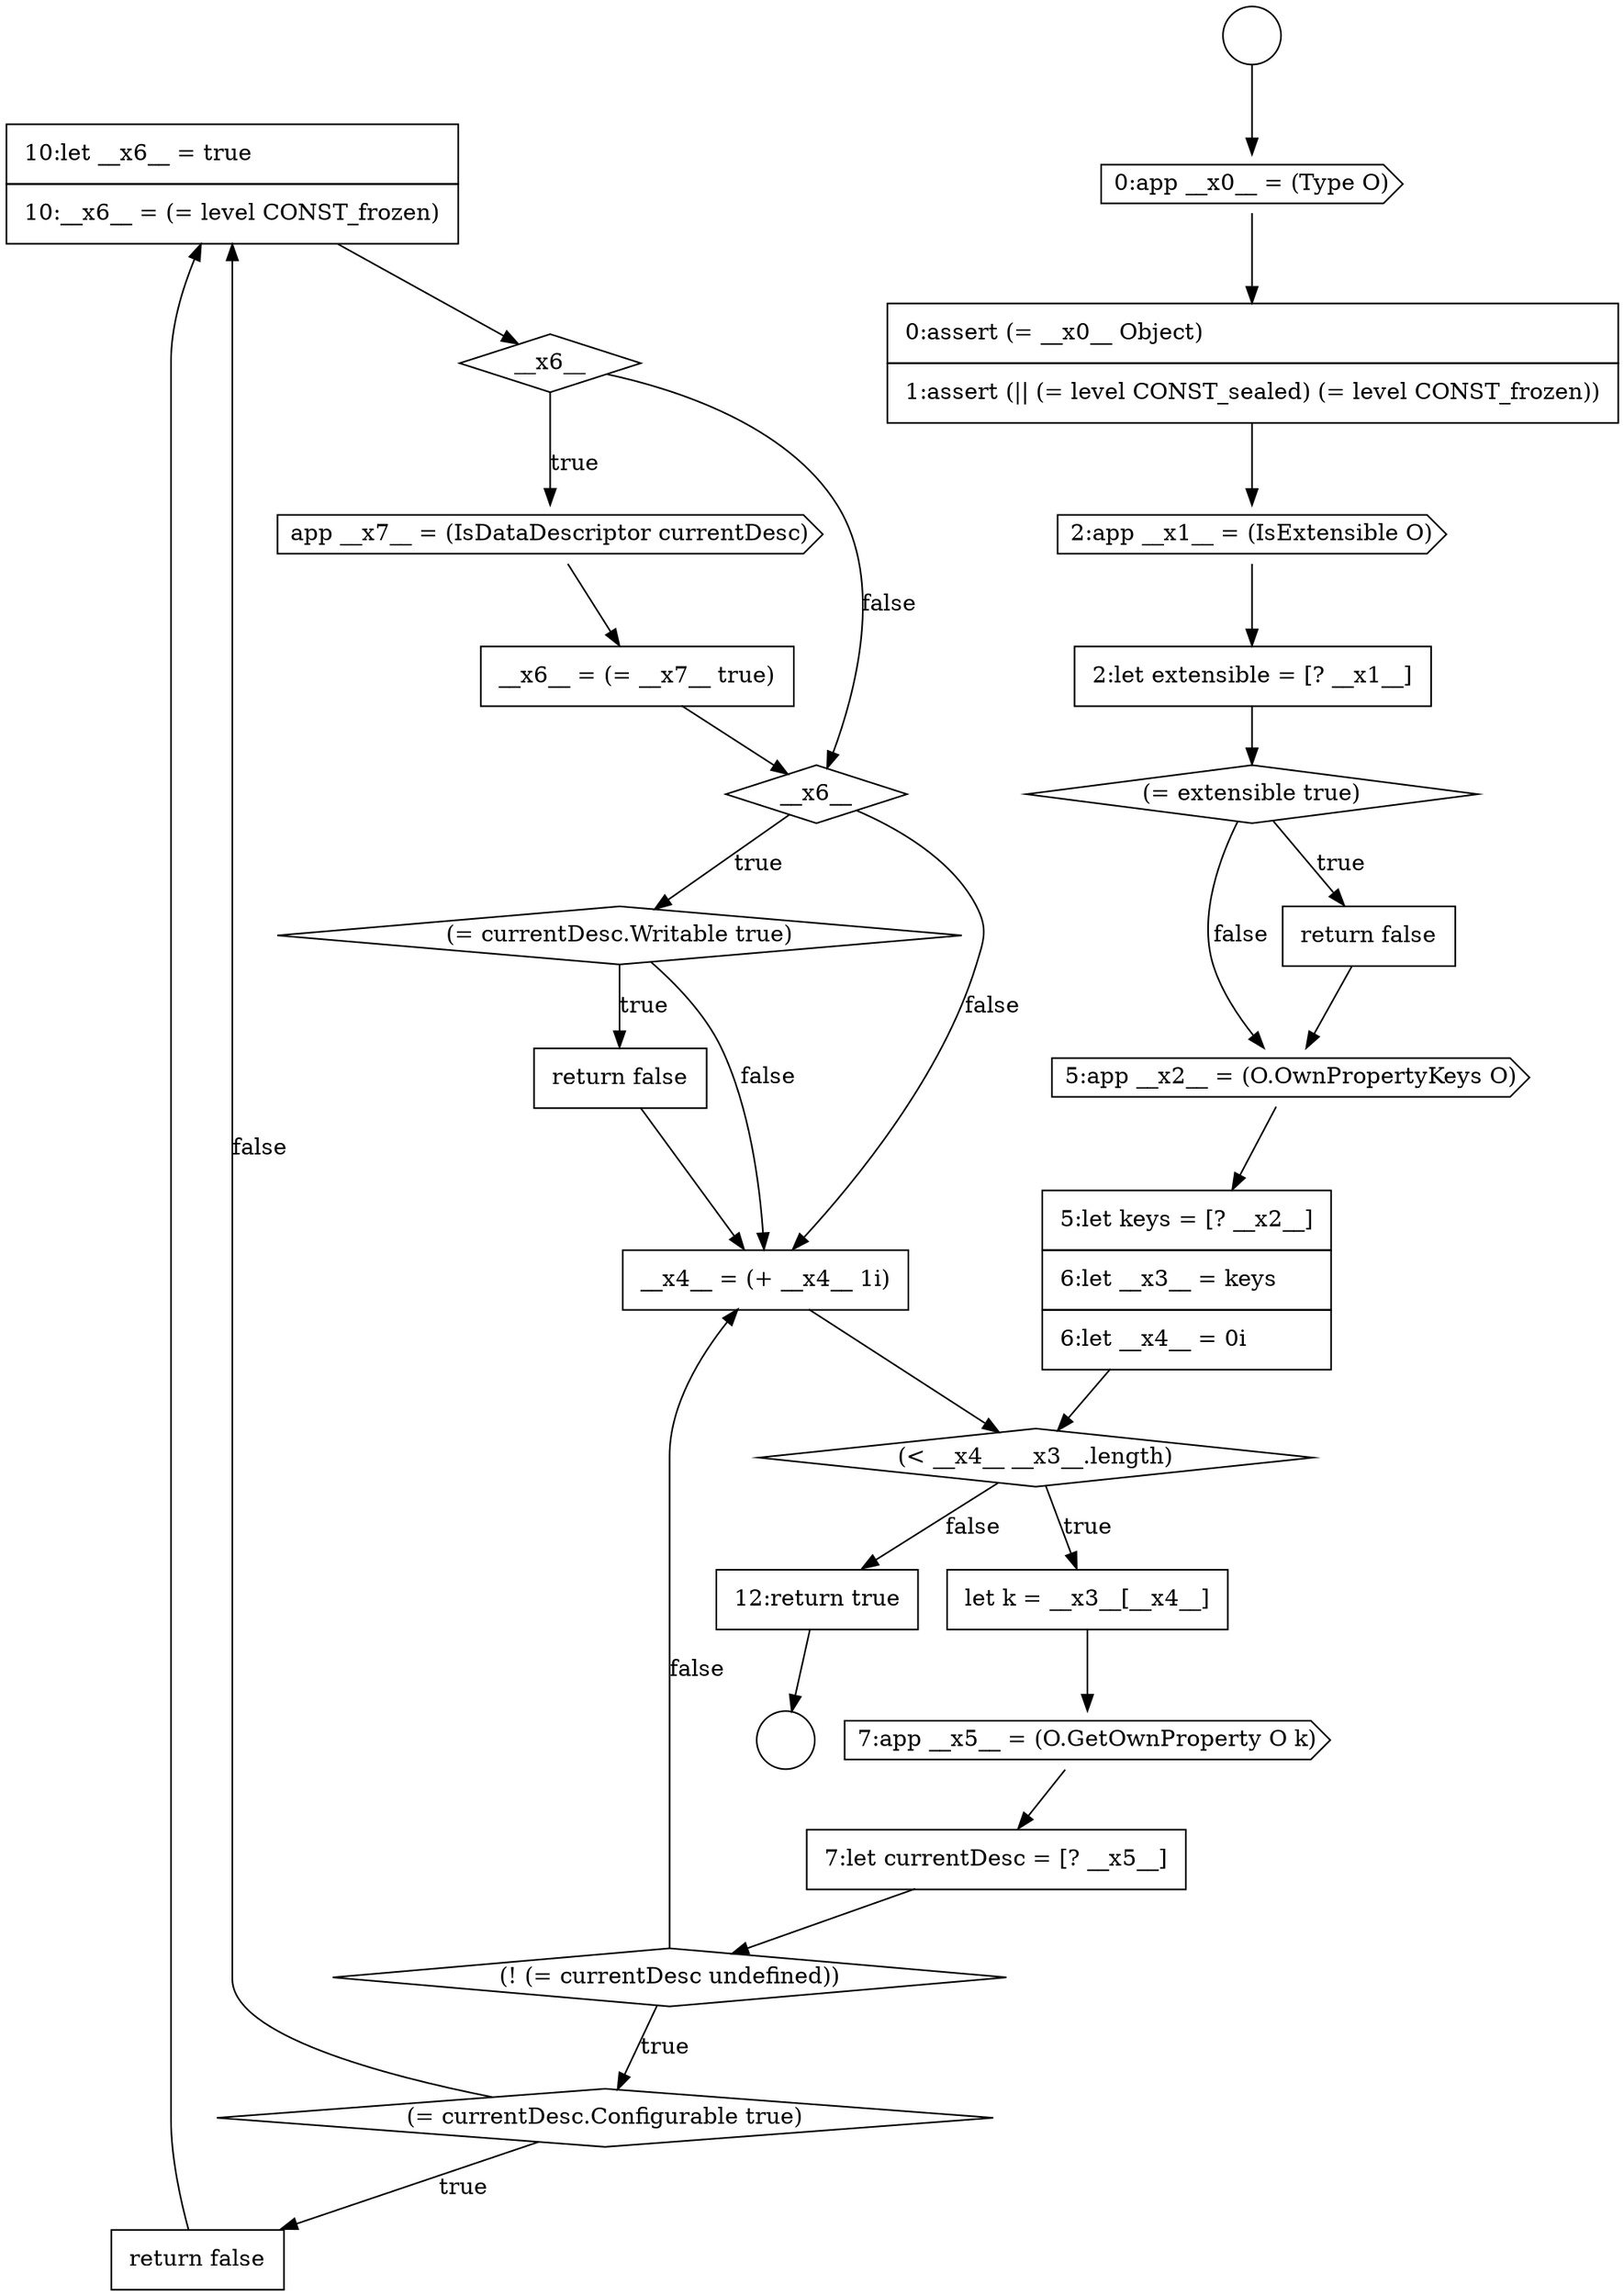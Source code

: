 digraph {
  node1237 [shape=none, margin=0, label=<<font color="black">
    <table border="0" cellborder="1" cellspacing="0" cellpadding="10">
      <tr><td align="left">10:let __x6__ = true</td></tr>
      <tr><td align="left">10:__x6__ = (= level CONST_frozen)</td></tr>
    </table>
  </font>> color="black" fillcolor="white" style=filled]
  node1232 [shape=cds, label=<<font color="black">7:app __x5__ = (O.GetOwnProperty O k)</font>> color="black" fillcolor="white" style=filled]
  node1242 [shape=diamond, label=<<font color="black">(= currentDesc.Writable true)</font>> color="black" fillcolor="white" style=filled]
  node1231 [shape=none, margin=0, label=<<font color="black">
    <table border="0" cellborder="1" cellspacing="0" cellpadding="10">
      <tr><td align="left">let k = __x3__[__x4__]</td></tr>
    </table>
  </font>> color="black" fillcolor="white" style=filled]
  node1241 [shape=diamond, label=<<font color="black">__x6__</font>> color="black" fillcolor="white" style=filled]
  node1226 [shape=diamond, label=<<font color="black">(= extensible true)</font>> color="black" fillcolor="white" style=filled]
  node1245 [shape=none, margin=0, label=<<font color="black">
    <table border="0" cellborder="1" cellspacing="0" cellpadding="10">
      <tr><td align="left">12:return true</td></tr>
    </table>
  </font>> color="black" fillcolor="white" style=filled]
  node1244 [shape=none, margin=0, label=<<font color="black">
    <table border="0" cellborder="1" cellspacing="0" cellpadding="10">
      <tr><td align="left">__x4__ = (+ __x4__ 1i)</td></tr>
    </table>
  </font>> color="black" fillcolor="white" style=filled]
  node1229 [shape=none, margin=0, label=<<font color="black">
    <table border="0" cellborder="1" cellspacing="0" cellpadding="10">
      <tr><td align="left">5:let keys = [? __x2__]</td></tr>
      <tr><td align="left">6:let __x3__ = keys</td></tr>
      <tr><td align="left">6:let __x4__ = 0i</td></tr>
    </table>
  </font>> color="black" fillcolor="white" style=filled]
  node1236 [shape=none, margin=0, label=<<font color="black">
    <table border="0" cellborder="1" cellspacing="0" cellpadding="10">
      <tr><td align="left">return false</td></tr>
    </table>
  </font>> color="black" fillcolor="white" style=filled]
  node1233 [shape=none, margin=0, label=<<font color="black">
    <table border="0" cellborder="1" cellspacing="0" cellpadding="10">
      <tr><td align="left">7:let currentDesc = [? __x5__]</td></tr>
    </table>
  </font>> color="black" fillcolor="white" style=filled]
  node1222 [shape=cds, label=<<font color="black">0:app __x0__ = (Type O)</font>> color="black" fillcolor="white" style=filled]
  node1243 [shape=none, margin=0, label=<<font color="black">
    <table border="0" cellborder="1" cellspacing="0" cellpadding="10">
      <tr><td align="left">return false</td></tr>
    </table>
  </font>> color="black" fillcolor="white" style=filled]
  node1228 [shape=cds, label=<<font color="black">5:app __x2__ = (O.OwnPropertyKeys O)</font>> color="black" fillcolor="white" style=filled]
  node1223 [shape=none, margin=0, label=<<font color="black">
    <table border="0" cellborder="1" cellspacing="0" cellpadding="10">
      <tr><td align="left">0:assert (= __x0__ Object)</td></tr>
      <tr><td align="left">1:assert (|| (= level CONST_sealed) (= level CONST_frozen))</td></tr>
    </table>
  </font>> color="black" fillcolor="white" style=filled]
  node1238 [shape=diamond, label=<<font color="black">__x6__</font>> color="black" fillcolor="white" style=filled]
  node1234 [shape=diamond, label=<<font color="black">(! (= currentDesc undefined))</font>> color="black" fillcolor="white" style=filled]
  node1227 [shape=none, margin=0, label=<<font color="black">
    <table border="0" cellborder="1" cellspacing="0" cellpadding="10">
      <tr><td align="left">return false</td></tr>
    </table>
  </font>> color="black" fillcolor="white" style=filled]
  node1239 [shape=cds, label=<<font color="black">app __x7__ = (IsDataDescriptor currentDesc)</font>> color="black" fillcolor="white" style=filled]
  node1224 [shape=cds, label=<<font color="black">2:app __x1__ = (IsExtensible O)</font>> color="black" fillcolor="white" style=filled]
  node1225 [shape=none, margin=0, label=<<font color="black">
    <table border="0" cellborder="1" cellspacing="0" cellpadding="10">
      <tr><td align="left">2:let extensible = [? __x1__]</td></tr>
    </table>
  </font>> color="black" fillcolor="white" style=filled]
  node1230 [shape=diamond, label=<<font color="black">(&lt; __x4__ __x3__.length)</font>> color="black" fillcolor="white" style=filled]
  node1235 [shape=diamond, label=<<font color="black">(= currentDesc.Configurable true)</font>> color="black" fillcolor="white" style=filled]
  node1220 [shape=circle label=" " color="black" fillcolor="white" style=filled]
  node1221 [shape=circle label=" " color="black" fillcolor="white" style=filled]
  node1240 [shape=none, margin=0, label=<<font color="black">
    <table border="0" cellborder="1" cellspacing="0" cellpadding="10">
      <tr><td align="left">__x6__ = (= __x7__ true)</td></tr>
    </table>
  </font>> color="black" fillcolor="white" style=filled]
  node1236 -> node1237 [ color="black"]
  node1244 -> node1230 [ color="black"]
  node1231 -> node1232 [ color="black"]
  node1223 -> node1224 [ color="black"]
  node1234 -> node1235 [label=<<font color="black">true</font>> color="black"]
  node1234 -> node1244 [label=<<font color="black">false</font>> color="black"]
  node1225 -> node1226 [ color="black"]
  node1228 -> node1229 [ color="black"]
  node1237 -> node1238 [ color="black"]
  node1229 -> node1230 [ color="black"]
  node1240 -> node1241 [ color="black"]
  node1220 -> node1222 [ color="black"]
  node1222 -> node1223 [ color="black"]
  node1241 -> node1242 [label=<<font color="black">true</font>> color="black"]
  node1241 -> node1244 [label=<<font color="black">false</font>> color="black"]
  node1235 -> node1236 [label=<<font color="black">true</font>> color="black"]
  node1235 -> node1237 [label=<<font color="black">false</font>> color="black"]
  node1224 -> node1225 [ color="black"]
  node1238 -> node1239 [label=<<font color="black">true</font>> color="black"]
  node1238 -> node1241 [label=<<font color="black">false</font>> color="black"]
  node1226 -> node1227 [label=<<font color="black">true</font>> color="black"]
  node1226 -> node1228 [label=<<font color="black">false</font>> color="black"]
  node1239 -> node1240 [ color="black"]
  node1245 -> node1221 [ color="black"]
  node1227 -> node1228 [ color="black"]
  node1243 -> node1244 [ color="black"]
  node1233 -> node1234 [ color="black"]
  node1242 -> node1243 [label=<<font color="black">true</font>> color="black"]
  node1242 -> node1244 [label=<<font color="black">false</font>> color="black"]
  node1230 -> node1231 [label=<<font color="black">true</font>> color="black"]
  node1230 -> node1245 [label=<<font color="black">false</font>> color="black"]
  node1232 -> node1233 [ color="black"]
}
